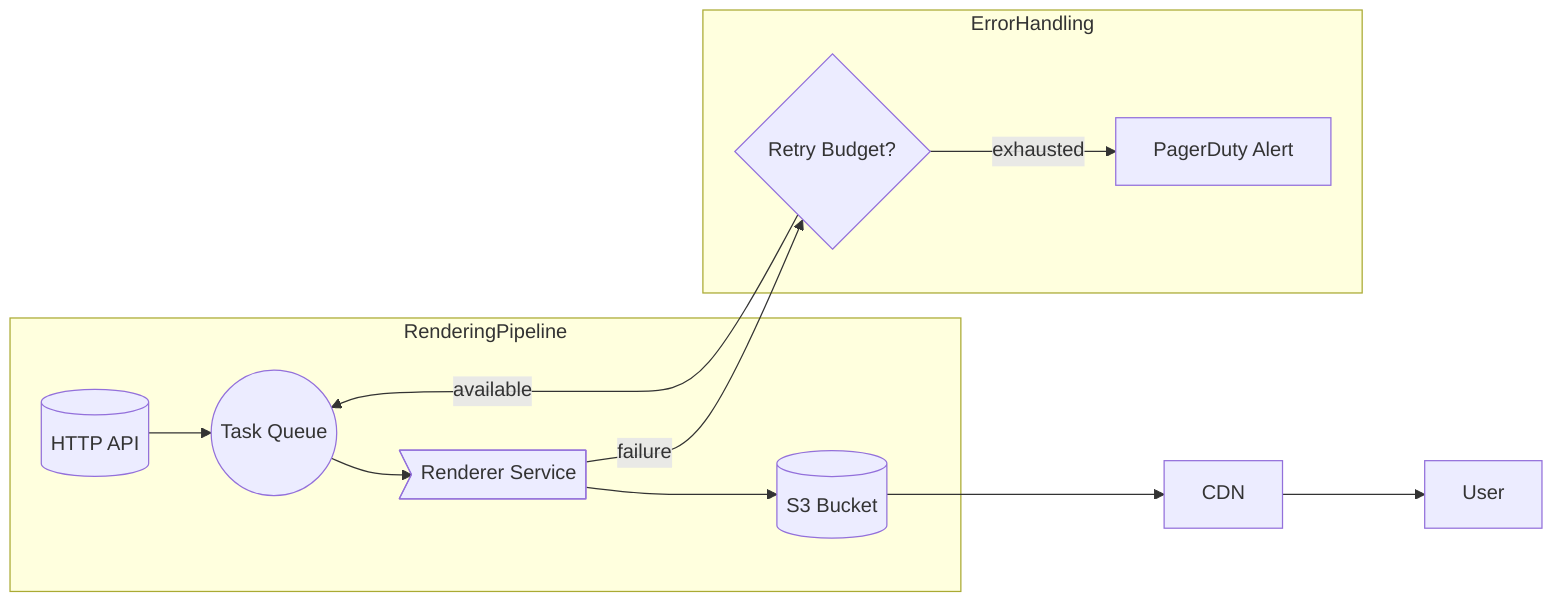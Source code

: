 graph LR
    subgraph RenderingPipeline
        API[(HTTP API)] --> Queue((Task Queue))
        Queue --> Renderer>Renderer Service]
        Renderer --> Storage[(S3 Bucket)]
    end

    subgraph ErrorHandling
        Renderer -->|failure| Retry{Retry Budget?}
        Retry -->|exhausted| Alert[PagerDuty Alert]
        Retry -->|available| Queue
    end

    Storage --> CDN[CDN]
    CDN --> User